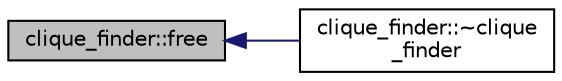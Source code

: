 digraph "clique_finder::free"
{
  edge [fontname="Helvetica",fontsize="10",labelfontname="Helvetica",labelfontsize="10"];
  node [fontname="Helvetica",fontsize="10",shape=record];
  rankdir="LR";
  Node102 [label="clique_finder::free",height=0.2,width=0.4,color="black", fillcolor="grey75", style="filled", fontcolor="black"];
  Node102 -> Node103 [dir="back",color="midnightblue",fontsize="10",style="solid",fontname="Helvetica"];
  Node103 [label="clique_finder::~clique\l_finder",height=0.2,width=0.4,color="black", fillcolor="white", style="filled",URL="$dc/d82/classclique__finder.html#a5a64ff27a69e4dcaba50818135adcc3a"];
}
